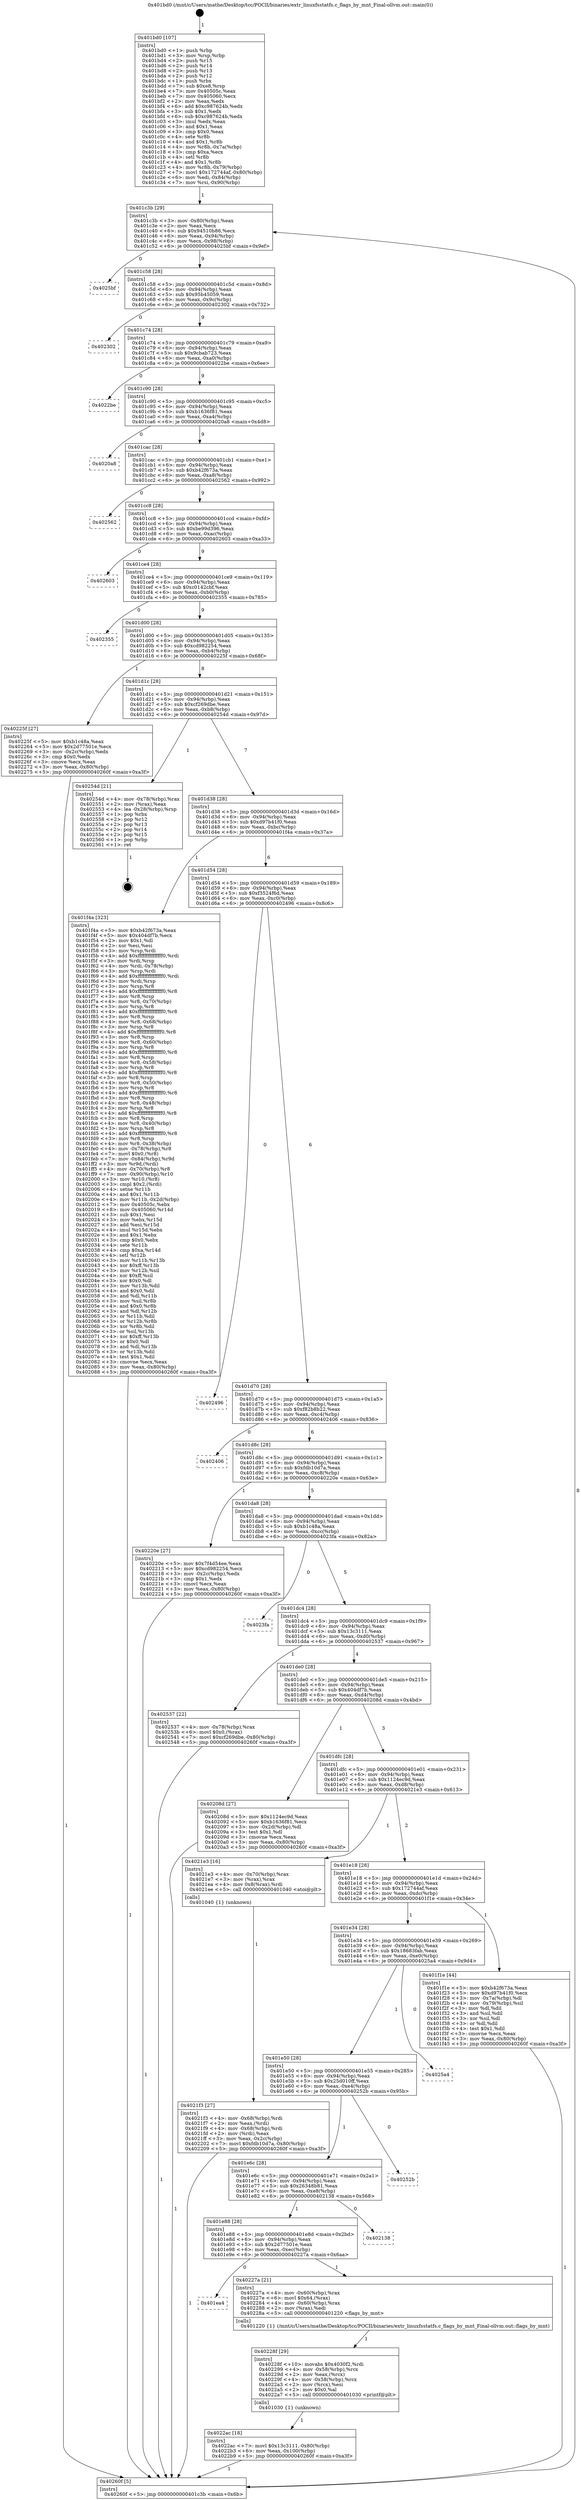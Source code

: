 digraph "0x401bd0" {
  label = "0x401bd0 (/mnt/c/Users/mathe/Desktop/tcc/POCII/binaries/extr_linuxfsstatfs.c_flags_by_mnt_Final-ollvm.out::main(0))"
  labelloc = "t"
  node[shape=record]

  Entry [label="",width=0.3,height=0.3,shape=circle,fillcolor=black,style=filled]
  "0x401c3b" [label="{
     0x401c3b [29]\l
     | [instrs]\l
     &nbsp;&nbsp;0x401c3b \<+3\>: mov -0x80(%rbp),%eax\l
     &nbsp;&nbsp;0x401c3e \<+2\>: mov %eax,%ecx\l
     &nbsp;&nbsp;0x401c40 \<+6\>: sub $0x94510b86,%ecx\l
     &nbsp;&nbsp;0x401c46 \<+6\>: mov %eax,-0x94(%rbp)\l
     &nbsp;&nbsp;0x401c4c \<+6\>: mov %ecx,-0x98(%rbp)\l
     &nbsp;&nbsp;0x401c52 \<+6\>: je 00000000004025bf \<main+0x9ef\>\l
  }"]
  "0x4025bf" [label="{
     0x4025bf\l
  }", style=dashed]
  "0x401c58" [label="{
     0x401c58 [28]\l
     | [instrs]\l
     &nbsp;&nbsp;0x401c58 \<+5\>: jmp 0000000000401c5d \<main+0x8d\>\l
     &nbsp;&nbsp;0x401c5d \<+6\>: mov -0x94(%rbp),%eax\l
     &nbsp;&nbsp;0x401c63 \<+5\>: sub $0x95b45059,%eax\l
     &nbsp;&nbsp;0x401c68 \<+6\>: mov %eax,-0x9c(%rbp)\l
     &nbsp;&nbsp;0x401c6e \<+6\>: je 0000000000402302 \<main+0x732\>\l
  }"]
  Exit [label="",width=0.3,height=0.3,shape=circle,fillcolor=black,style=filled,peripheries=2]
  "0x402302" [label="{
     0x402302\l
  }", style=dashed]
  "0x401c74" [label="{
     0x401c74 [28]\l
     | [instrs]\l
     &nbsp;&nbsp;0x401c74 \<+5\>: jmp 0000000000401c79 \<main+0xa9\>\l
     &nbsp;&nbsp;0x401c79 \<+6\>: mov -0x94(%rbp),%eax\l
     &nbsp;&nbsp;0x401c7f \<+5\>: sub $0x9cbab723,%eax\l
     &nbsp;&nbsp;0x401c84 \<+6\>: mov %eax,-0xa0(%rbp)\l
     &nbsp;&nbsp;0x401c8a \<+6\>: je 00000000004022be \<main+0x6ee\>\l
  }"]
  "0x4022ac" [label="{
     0x4022ac [18]\l
     | [instrs]\l
     &nbsp;&nbsp;0x4022ac \<+7\>: movl $0x13c3111,-0x80(%rbp)\l
     &nbsp;&nbsp;0x4022b3 \<+6\>: mov %eax,-0x100(%rbp)\l
     &nbsp;&nbsp;0x4022b9 \<+5\>: jmp 000000000040260f \<main+0xa3f\>\l
  }"]
  "0x4022be" [label="{
     0x4022be\l
  }", style=dashed]
  "0x401c90" [label="{
     0x401c90 [28]\l
     | [instrs]\l
     &nbsp;&nbsp;0x401c90 \<+5\>: jmp 0000000000401c95 \<main+0xc5\>\l
     &nbsp;&nbsp;0x401c95 \<+6\>: mov -0x94(%rbp),%eax\l
     &nbsp;&nbsp;0x401c9b \<+5\>: sub $0xb1636f81,%eax\l
     &nbsp;&nbsp;0x401ca0 \<+6\>: mov %eax,-0xa4(%rbp)\l
     &nbsp;&nbsp;0x401ca6 \<+6\>: je 00000000004020a8 \<main+0x4d8\>\l
  }"]
  "0x40228f" [label="{
     0x40228f [29]\l
     | [instrs]\l
     &nbsp;&nbsp;0x40228f \<+10\>: movabs $0x4030f2,%rdi\l
     &nbsp;&nbsp;0x402299 \<+4\>: mov -0x58(%rbp),%rcx\l
     &nbsp;&nbsp;0x40229d \<+2\>: mov %eax,(%rcx)\l
     &nbsp;&nbsp;0x40229f \<+4\>: mov -0x58(%rbp),%rcx\l
     &nbsp;&nbsp;0x4022a3 \<+2\>: mov (%rcx),%esi\l
     &nbsp;&nbsp;0x4022a5 \<+2\>: mov $0x0,%al\l
     &nbsp;&nbsp;0x4022a7 \<+5\>: call 0000000000401030 \<printf@plt\>\l
     | [calls]\l
     &nbsp;&nbsp;0x401030 \{1\} (unknown)\l
  }"]
  "0x4020a8" [label="{
     0x4020a8\l
  }", style=dashed]
  "0x401cac" [label="{
     0x401cac [28]\l
     | [instrs]\l
     &nbsp;&nbsp;0x401cac \<+5\>: jmp 0000000000401cb1 \<main+0xe1\>\l
     &nbsp;&nbsp;0x401cb1 \<+6\>: mov -0x94(%rbp),%eax\l
     &nbsp;&nbsp;0x401cb7 \<+5\>: sub $0xb42f673a,%eax\l
     &nbsp;&nbsp;0x401cbc \<+6\>: mov %eax,-0xa8(%rbp)\l
     &nbsp;&nbsp;0x401cc2 \<+6\>: je 0000000000402562 \<main+0x992\>\l
  }"]
  "0x401ea4" [label="{
     0x401ea4\l
  }", style=dashed]
  "0x402562" [label="{
     0x402562\l
  }", style=dashed]
  "0x401cc8" [label="{
     0x401cc8 [28]\l
     | [instrs]\l
     &nbsp;&nbsp;0x401cc8 \<+5\>: jmp 0000000000401ccd \<main+0xfd\>\l
     &nbsp;&nbsp;0x401ccd \<+6\>: mov -0x94(%rbp),%eax\l
     &nbsp;&nbsp;0x401cd3 \<+5\>: sub $0xbe99d396,%eax\l
     &nbsp;&nbsp;0x401cd8 \<+6\>: mov %eax,-0xac(%rbp)\l
     &nbsp;&nbsp;0x401cde \<+6\>: je 0000000000402603 \<main+0xa33\>\l
  }"]
  "0x40227a" [label="{
     0x40227a [21]\l
     | [instrs]\l
     &nbsp;&nbsp;0x40227a \<+4\>: mov -0x60(%rbp),%rax\l
     &nbsp;&nbsp;0x40227e \<+6\>: movl $0x64,(%rax)\l
     &nbsp;&nbsp;0x402284 \<+4\>: mov -0x60(%rbp),%rax\l
     &nbsp;&nbsp;0x402288 \<+2\>: mov (%rax),%edi\l
     &nbsp;&nbsp;0x40228a \<+5\>: call 0000000000401220 \<flags_by_mnt\>\l
     | [calls]\l
     &nbsp;&nbsp;0x401220 \{1\} (/mnt/c/Users/mathe/Desktop/tcc/POCII/binaries/extr_linuxfsstatfs.c_flags_by_mnt_Final-ollvm.out::flags_by_mnt)\l
  }"]
  "0x402603" [label="{
     0x402603\l
  }", style=dashed]
  "0x401ce4" [label="{
     0x401ce4 [28]\l
     | [instrs]\l
     &nbsp;&nbsp;0x401ce4 \<+5\>: jmp 0000000000401ce9 \<main+0x119\>\l
     &nbsp;&nbsp;0x401ce9 \<+6\>: mov -0x94(%rbp),%eax\l
     &nbsp;&nbsp;0x401cef \<+5\>: sub $0xc0142cbf,%eax\l
     &nbsp;&nbsp;0x401cf4 \<+6\>: mov %eax,-0xb0(%rbp)\l
     &nbsp;&nbsp;0x401cfa \<+6\>: je 0000000000402355 \<main+0x785\>\l
  }"]
  "0x401e88" [label="{
     0x401e88 [28]\l
     | [instrs]\l
     &nbsp;&nbsp;0x401e88 \<+5\>: jmp 0000000000401e8d \<main+0x2bd\>\l
     &nbsp;&nbsp;0x401e8d \<+6\>: mov -0x94(%rbp),%eax\l
     &nbsp;&nbsp;0x401e93 \<+5\>: sub $0x2d77501e,%eax\l
     &nbsp;&nbsp;0x401e98 \<+6\>: mov %eax,-0xec(%rbp)\l
     &nbsp;&nbsp;0x401e9e \<+6\>: je 000000000040227a \<main+0x6aa\>\l
  }"]
  "0x402355" [label="{
     0x402355\l
  }", style=dashed]
  "0x401d00" [label="{
     0x401d00 [28]\l
     | [instrs]\l
     &nbsp;&nbsp;0x401d00 \<+5\>: jmp 0000000000401d05 \<main+0x135\>\l
     &nbsp;&nbsp;0x401d05 \<+6\>: mov -0x94(%rbp),%eax\l
     &nbsp;&nbsp;0x401d0b \<+5\>: sub $0xcd982254,%eax\l
     &nbsp;&nbsp;0x401d10 \<+6\>: mov %eax,-0xb4(%rbp)\l
     &nbsp;&nbsp;0x401d16 \<+6\>: je 000000000040225f \<main+0x68f\>\l
  }"]
  "0x402138" [label="{
     0x402138\l
  }", style=dashed]
  "0x40225f" [label="{
     0x40225f [27]\l
     | [instrs]\l
     &nbsp;&nbsp;0x40225f \<+5\>: mov $0xb1c48a,%eax\l
     &nbsp;&nbsp;0x402264 \<+5\>: mov $0x2d77501e,%ecx\l
     &nbsp;&nbsp;0x402269 \<+3\>: mov -0x2c(%rbp),%edx\l
     &nbsp;&nbsp;0x40226c \<+3\>: cmp $0x0,%edx\l
     &nbsp;&nbsp;0x40226f \<+3\>: cmove %ecx,%eax\l
     &nbsp;&nbsp;0x402272 \<+3\>: mov %eax,-0x80(%rbp)\l
     &nbsp;&nbsp;0x402275 \<+5\>: jmp 000000000040260f \<main+0xa3f\>\l
  }"]
  "0x401d1c" [label="{
     0x401d1c [28]\l
     | [instrs]\l
     &nbsp;&nbsp;0x401d1c \<+5\>: jmp 0000000000401d21 \<main+0x151\>\l
     &nbsp;&nbsp;0x401d21 \<+6\>: mov -0x94(%rbp),%eax\l
     &nbsp;&nbsp;0x401d27 \<+5\>: sub $0xcf269dbe,%eax\l
     &nbsp;&nbsp;0x401d2c \<+6\>: mov %eax,-0xb8(%rbp)\l
     &nbsp;&nbsp;0x401d32 \<+6\>: je 000000000040254d \<main+0x97d\>\l
  }"]
  "0x401e6c" [label="{
     0x401e6c [28]\l
     | [instrs]\l
     &nbsp;&nbsp;0x401e6c \<+5\>: jmp 0000000000401e71 \<main+0x2a1\>\l
     &nbsp;&nbsp;0x401e71 \<+6\>: mov -0x94(%rbp),%eax\l
     &nbsp;&nbsp;0x401e77 \<+5\>: sub $0x26348b81,%eax\l
     &nbsp;&nbsp;0x401e7c \<+6\>: mov %eax,-0xe8(%rbp)\l
     &nbsp;&nbsp;0x401e82 \<+6\>: je 0000000000402138 \<main+0x568\>\l
  }"]
  "0x40254d" [label="{
     0x40254d [21]\l
     | [instrs]\l
     &nbsp;&nbsp;0x40254d \<+4\>: mov -0x78(%rbp),%rax\l
     &nbsp;&nbsp;0x402551 \<+2\>: mov (%rax),%eax\l
     &nbsp;&nbsp;0x402553 \<+4\>: lea -0x28(%rbp),%rsp\l
     &nbsp;&nbsp;0x402557 \<+1\>: pop %rbx\l
     &nbsp;&nbsp;0x402558 \<+2\>: pop %r12\l
     &nbsp;&nbsp;0x40255a \<+2\>: pop %r13\l
     &nbsp;&nbsp;0x40255c \<+2\>: pop %r14\l
     &nbsp;&nbsp;0x40255e \<+2\>: pop %r15\l
     &nbsp;&nbsp;0x402560 \<+1\>: pop %rbp\l
     &nbsp;&nbsp;0x402561 \<+1\>: ret\l
  }"]
  "0x401d38" [label="{
     0x401d38 [28]\l
     | [instrs]\l
     &nbsp;&nbsp;0x401d38 \<+5\>: jmp 0000000000401d3d \<main+0x16d\>\l
     &nbsp;&nbsp;0x401d3d \<+6\>: mov -0x94(%rbp),%eax\l
     &nbsp;&nbsp;0x401d43 \<+5\>: sub $0xd97b41f0,%eax\l
     &nbsp;&nbsp;0x401d48 \<+6\>: mov %eax,-0xbc(%rbp)\l
     &nbsp;&nbsp;0x401d4e \<+6\>: je 0000000000401f4a \<main+0x37a\>\l
  }"]
  "0x40252b" [label="{
     0x40252b\l
  }", style=dashed]
  "0x401f4a" [label="{
     0x401f4a [323]\l
     | [instrs]\l
     &nbsp;&nbsp;0x401f4a \<+5\>: mov $0xb42f673a,%eax\l
     &nbsp;&nbsp;0x401f4f \<+5\>: mov $0x404df7b,%ecx\l
     &nbsp;&nbsp;0x401f54 \<+2\>: mov $0x1,%dl\l
     &nbsp;&nbsp;0x401f56 \<+2\>: xor %esi,%esi\l
     &nbsp;&nbsp;0x401f58 \<+3\>: mov %rsp,%rdi\l
     &nbsp;&nbsp;0x401f5b \<+4\>: add $0xfffffffffffffff0,%rdi\l
     &nbsp;&nbsp;0x401f5f \<+3\>: mov %rdi,%rsp\l
     &nbsp;&nbsp;0x401f62 \<+4\>: mov %rdi,-0x78(%rbp)\l
     &nbsp;&nbsp;0x401f66 \<+3\>: mov %rsp,%rdi\l
     &nbsp;&nbsp;0x401f69 \<+4\>: add $0xfffffffffffffff0,%rdi\l
     &nbsp;&nbsp;0x401f6d \<+3\>: mov %rdi,%rsp\l
     &nbsp;&nbsp;0x401f70 \<+3\>: mov %rsp,%r8\l
     &nbsp;&nbsp;0x401f73 \<+4\>: add $0xfffffffffffffff0,%r8\l
     &nbsp;&nbsp;0x401f77 \<+3\>: mov %r8,%rsp\l
     &nbsp;&nbsp;0x401f7a \<+4\>: mov %r8,-0x70(%rbp)\l
     &nbsp;&nbsp;0x401f7e \<+3\>: mov %rsp,%r8\l
     &nbsp;&nbsp;0x401f81 \<+4\>: add $0xfffffffffffffff0,%r8\l
     &nbsp;&nbsp;0x401f85 \<+3\>: mov %r8,%rsp\l
     &nbsp;&nbsp;0x401f88 \<+4\>: mov %r8,-0x68(%rbp)\l
     &nbsp;&nbsp;0x401f8c \<+3\>: mov %rsp,%r8\l
     &nbsp;&nbsp;0x401f8f \<+4\>: add $0xfffffffffffffff0,%r8\l
     &nbsp;&nbsp;0x401f93 \<+3\>: mov %r8,%rsp\l
     &nbsp;&nbsp;0x401f96 \<+4\>: mov %r8,-0x60(%rbp)\l
     &nbsp;&nbsp;0x401f9a \<+3\>: mov %rsp,%r8\l
     &nbsp;&nbsp;0x401f9d \<+4\>: add $0xfffffffffffffff0,%r8\l
     &nbsp;&nbsp;0x401fa1 \<+3\>: mov %r8,%rsp\l
     &nbsp;&nbsp;0x401fa4 \<+4\>: mov %r8,-0x58(%rbp)\l
     &nbsp;&nbsp;0x401fa8 \<+3\>: mov %rsp,%r8\l
     &nbsp;&nbsp;0x401fab \<+4\>: add $0xfffffffffffffff0,%r8\l
     &nbsp;&nbsp;0x401faf \<+3\>: mov %r8,%rsp\l
     &nbsp;&nbsp;0x401fb2 \<+4\>: mov %r8,-0x50(%rbp)\l
     &nbsp;&nbsp;0x401fb6 \<+3\>: mov %rsp,%r8\l
     &nbsp;&nbsp;0x401fb9 \<+4\>: add $0xfffffffffffffff0,%r8\l
     &nbsp;&nbsp;0x401fbd \<+3\>: mov %r8,%rsp\l
     &nbsp;&nbsp;0x401fc0 \<+4\>: mov %r8,-0x48(%rbp)\l
     &nbsp;&nbsp;0x401fc4 \<+3\>: mov %rsp,%r8\l
     &nbsp;&nbsp;0x401fc7 \<+4\>: add $0xfffffffffffffff0,%r8\l
     &nbsp;&nbsp;0x401fcb \<+3\>: mov %r8,%rsp\l
     &nbsp;&nbsp;0x401fce \<+4\>: mov %r8,-0x40(%rbp)\l
     &nbsp;&nbsp;0x401fd2 \<+3\>: mov %rsp,%r8\l
     &nbsp;&nbsp;0x401fd5 \<+4\>: add $0xfffffffffffffff0,%r8\l
     &nbsp;&nbsp;0x401fd9 \<+3\>: mov %r8,%rsp\l
     &nbsp;&nbsp;0x401fdc \<+4\>: mov %r8,-0x38(%rbp)\l
     &nbsp;&nbsp;0x401fe0 \<+4\>: mov -0x78(%rbp),%r8\l
     &nbsp;&nbsp;0x401fe4 \<+7\>: movl $0x0,(%r8)\l
     &nbsp;&nbsp;0x401feb \<+7\>: mov -0x84(%rbp),%r9d\l
     &nbsp;&nbsp;0x401ff2 \<+3\>: mov %r9d,(%rdi)\l
     &nbsp;&nbsp;0x401ff5 \<+4\>: mov -0x70(%rbp),%r8\l
     &nbsp;&nbsp;0x401ff9 \<+7\>: mov -0x90(%rbp),%r10\l
     &nbsp;&nbsp;0x402000 \<+3\>: mov %r10,(%r8)\l
     &nbsp;&nbsp;0x402003 \<+3\>: cmpl $0x2,(%rdi)\l
     &nbsp;&nbsp;0x402006 \<+4\>: setne %r11b\l
     &nbsp;&nbsp;0x40200a \<+4\>: and $0x1,%r11b\l
     &nbsp;&nbsp;0x40200e \<+4\>: mov %r11b,-0x2d(%rbp)\l
     &nbsp;&nbsp;0x402012 \<+7\>: mov 0x40505c,%ebx\l
     &nbsp;&nbsp;0x402019 \<+8\>: mov 0x405060,%r14d\l
     &nbsp;&nbsp;0x402021 \<+3\>: sub $0x1,%esi\l
     &nbsp;&nbsp;0x402024 \<+3\>: mov %ebx,%r15d\l
     &nbsp;&nbsp;0x402027 \<+3\>: add %esi,%r15d\l
     &nbsp;&nbsp;0x40202a \<+4\>: imul %r15d,%ebx\l
     &nbsp;&nbsp;0x40202e \<+3\>: and $0x1,%ebx\l
     &nbsp;&nbsp;0x402031 \<+3\>: cmp $0x0,%ebx\l
     &nbsp;&nbsp;0x402034 \<+4\>: sete %r11b\l
     &nbsp;&nbsp;0x402038 \<+4\>: cmp $0xa,%r14d\l
     &nbsp;&nbsp;0x40203c \<+4\>: setl %r12b\l
     &nbsp;&nbsp;0x402040 \<+3\>: mov %r11b,%r13b\l
     &nbsp;&nbsp;0x402043 \<+4\>: xor $0xff,%r13b\l
     &nbsp;&nbsp;0x402047 \<+3\>: mov %r12b,%sil\l
     &nbsp;&nbsp;0x40204a \<+4\>: xor $0xff,%sil\l
     &nbsp;&nbsp;0x40204e \<+3\>: xor $0x0,%dl\l
     &nbsp;&nbsp;0x402051 \<+3\>: mov %r13b,%dil\l
     &nbsp;&nbsp;0x402054 \<+4\>: and $0x0,%dil\l
     &nbsp;&nbsp;0x402058 \<+3\>: and %dl,%r11b\l
     &nbsp;&nbsp;0x40205b \<+3\>: mov %sil,%r8b\l
     &nbsp;&nbsp;0x40205e \<+4\>: and $0x0,%r8b\l
     &nbsp;&nbsp;0x402062 \<+3\>: and %dl,%r12b\l
     &nbsp;&nbsp;0x402065 \<+3\>: or %r11b,%dil\l
     &nbsp;&nbsp;0x402068 \<+3\>: or %r12b,%r8b\l
     &nbsp;&nbsp;0x40206b \<+3\>: xor %r8b,%dil\l
     &nbsp;&nbsp;0x40206e \<+3\>: or %sil,%r13b\l
     &nbsp;&nbsp;0x402071 \<+4\>: xor $0xff,%r13b\l
     &nbsp;&nbsp;0x402075 \<+3\>: or $0x0,%dl\l
     &nbsp;&nbsp;0x402078 \<+3\>: and %dl,%r13b\l
     &nbsp;&nbsp;0x40207b \<+3\>: or %r13b,%dil\l
     &nbsp;&nbsp;0x40207e \<+4\>: test $0x1,%dil\l
     &nbsp;&nbsp;0x402082 \<+3\>: cmovne %ecx,%eax\l
     &nbsp;&nbsp;0x402085 \<+3\>: mov %eax,-0x80(%rbp)\l
     &nbsp;&nbsp;0x402088 \<+5\>: jmp 000000000040260f \<main+0xa3f\>\l
  }"]
  "0x401d54" [label="{
     0x401d54 [28]\l
     | [instrs]\l
     &nbsp;&nbsp;0x401d54 \<+5\>: jmp 0000000000401d59 \<main+0x189\>\l
     &nbsp;&nbsp;0x401d59 \<+6\>: mov -0x94(%rbp),%eax\l
     &nbsp;&nbsp;0x401d5f \<+5\>: sub $0xf3524f6d,%eax\l
     &nbsp;&nbsp;0x401d64 \<+6\>: mov %eax,-0xc0(%rbp)\l
     &nbsp;&nbsp;0x401d6a \<+6\>: je 0000000000402496 \<main+0x8c6\>\l
  }"]
  "0x401e50" [label="{
     0x401e50 [28]\l
     | [instrs]\l
     &nbsp;&nbsp;0x401e50 \<+5\>: jmp 0000000000401e55 \<main+0x285\>\l
     &nbsp;&nbsp;0x401e55 \<+6\>: mov -0x94(%rbp),%eax\l
     &nbsp;&nbsp;0x401e5b \<+5\>: sub $0x25d010ff,%eax\l
     &nbsp;&nbsp;0x401e60 \<+6\>: mov %eax,-0xe4(%rbp)\l
     &nbsp;&nbsp;0x401e66 \<+6\>: je 000000000040252b \<main+0x95b\>\l
  }"]
  "0x402496" [label="{
     0x402496\l
  }", style=dashed]
  "0x401d70" [label="{
     0x401d70 [28]\l
     | [instrs]\l
     &nbsp;&nbsp;0x401d70 \<+5\>: jmp 0000000000401d75 \<main+0x1a5\>\l
     &nbsp;&nbsp;0x401d75 \<+6\>: mov -0x94(%rbp),%eax\l
     &nbsp;&nbsp;0x401d7b \<+5\>: sub $0xf82b8b22,%eax\l
     &nbsp;&nbsp;0x401d80 \<+6\>: mov %eax,-0xc4(%rbp)\l
     &nbsp;&nbsp;0x401d86 \<+6\>: je 0000000000402406 \<main+0x836\>\l
  }"]
  "0x4025a4" [label="{
     0x4025a4\l
  }", style=dashed]
  "0x402406" [label="{
     0x402406\l
  }", style=dashed]
  "0x401d8c" [label="{
     0x401d8c [28]\l
     | [instrs]\l
     &nbsp;&nbsp;0x401d8c \<+5\>: jmp 0000000000401d91 \<main+0x1c1\>\l
     &nbsp;&nbsp;0x401d91 \<+6\>: mov -0x94(%rbp),%eax\l
     &nbsp;&nbsp;0x401d97 \<+5\>: sub $0xfdb10d7a,%eax\l
     &nbsp;&nbsp;0x401d9c \<+6\>: mov %eax,-0xc8(%rbp)\l
     &nbsp;&nbsp;0x401da2 \<+6\>: je 000000000040220e \<main+0x63e\>\l
  }"]
  "0x4021f3" [label="{
     0x4021f3 [27]\l
     | [instrs]\l
     &nbsp;&nbsp;0x4021f3 \<+4\>: mov -0x68(%rbp),%rdi\l
     &nbsp;&nbsp;0x4021f7 \<+2\>: mov %eax,(%rdi)\l
     &nbsp;&nbsp;0x4021f9 \<+4\>: mov -0x68(%rbp),%rdi\l
     &nbsp;&nbsp;0x4021fd \<+2\>: mov (%rdi),%eax\l
     &nbsp;&nbsp;0x4021ff \<+3\>: mov %eax,-0x2c(%rbp)\l
     &nbsp;&nbsp;0x402202 \<+7\>: movl $0xfdb10d7a,-0x80(%rbp)\l
     &nbsp;&nbsp;0x402209 \<+5\>: jmp 000000000040260f \<main+0xa3f\>\l
  }"]
  "0x40220e" [label="{
     0x40220e [27]\l
     | [instrs]\l
     &nbsp;&nbsp;0x40220e \<+5\>: mov $0x7f4d54ee,%eax\l
     &nbsp;&nbsp;0x402213 \<+5\>: mov $0xcd982254,%ecx\l
     &nbsp;&nbsp;0x402218 \<+3\>: mov -0x2c(%rbp),%edx\l
     &nbsp;&nbsp;0x40221b \<+3\>: cmp $0x1,%edx\l
     &nbsp;&nbsp;0x40221e \<+3\>: cmovl %ecx,%eax\l
     &nbsp;&nbsp;0x402221 \<+3\>: mov %eax,-0x80(%rbp)\l
     &nbsp;&nbsp;0x402224 \<+5\>: jmp 000000000040260f \<main+0xa3f\>\l
  }"]
  "0x401da8" [label="{
     0x401da8 [28]\l
     | [instrs]\l
     &nbsp;&nbsp;0x401da8 \<+5\>: jmp 0000000000401dad \<main+0x1dd\>\l
     &nbsp;&nbsp;0x401dad \<+6\>: mov -0x94(%rbp),%eax\l
     &nbsp;&nbsp;0x401db3 \<+5\>: sub $0xb1c48a,%eax\l
     &nbsp;&nbsp;0x401db8 \<+6\>: mov %eax,-0xcc(%rbp)\l
     &nbsp;&nbsp;0x401dbe \<+6\>: je 00000000004023fa \<main+0x82a\>\l
  }"]
  "0x401bd0" [label="{
     0x401bd0 [107]\l
     | [instrs]\l
     &nbsp;&nbsp;0x401bd0 \<+1\>: push %rbp\l
     &nbsp;&nbsp;0x401bd1 \<+3\>: mov %rsp,%rbp\l
     &nbsp;&nbsp;0x401bd4 \<+2\>: push %r15\l
     &nbsp;&nbsp;0x401bd6 \<+2\>: push %r14\l
     &nbsp;&nbsp;0x401bd8 \<+2\>: push %r13\l
     &nbsp;&nbsp;0x401bda \<+2\>: push %r12\l
     &nbsp;&nbsp;0x401bdc \<+1\>: push %rbx\l
     &nbsp;&nbsp;0x401bdd \<+7\>: sub $0xe8,%rsp\l
     &nbsp;&nbsp;0x401be4 \<+7\>: mov 0x40505c,%eax\l
     &nbsp;&nbsp;0x401beb \<+7\>: mov 0x405060,%ecx\l
     &nbsp;&nbsp;0x401bf2 \<+2\>: mov %eax,%edx\l
     &nbsp;&nbsp;0x401bf4 \<+6\>: add $0xc987624b,%edx\l
     &nbsp;&nbsp;0x401bfa \<+3\>: sub $0x1,%edx\l
     &nbsp;&nbsp;0x401bfd \<+6\>: sub $0xc987624b,%edx\l
     &nbsp;&nbsp;0x401c03 \<+3\>: imul %edx,%eax\l
     &nbsp;&nbsp;0x401c06 \<+3\>: and $0x1,%eax\l
     &nbsp;&nbsp;0x401c09 \<+3\>: cmp $0x0,%eax\l
     &nbsp;&nbsp;0x401c0c \<+4\>: sete %r8b\l
     &nbsp;&nbsp;0x401c10 \<+4\>: and $0x1,%r8b\l
     &nbsp;&nbsp;0x401c14 \<+4\>: mov %r8b,-0x7a(%rbp)\l
     &nbsp;&nbsp;0x401c18 \<+3\>: cmp $0xa,%ecx\l
     &nbsp;&nbsp;0x401c1b \<+4\>: setl %r8b\l
     &nbsp;&nbsp;0x401c1f \<+4\>: and $0x1,%r8b\l
     &nbsp;&nbsp;0x401c23 \<+4\>: mov %r8b,-0x79(%rbp)\l
     &nbsp;&nbsp;0x401c27 \<+7\>: movl $0x172744af,-0x80(%rbp)\l
     &nbsp;&nbsp;0x401c2e \<+6\>: mov %edi,-0x84(%rbp)\l
     &nbsp;&nbsp;0x401c34 \<+7\>: mov %rsi,-0x90(%rbp)\l
  }"]
  "0x4023fa" [label="{
     0x4023fa\l
  }", style=dashed]
  "0x401dc4" [label="{
     0x401dc4 [28]\l
     | [instrs]\l
     &nbsp;&nbsp;0x401dc4 \<+5\>: jmp 0000000000401dc9 \<main+0x1f9\>\l
     &nbsp;&nbsp;0x401dc9 \<+6\>: mov -0x94(%rbp),%eax\l
     &nbsp;&nbsp;0x401dcf \<+5\>: sub $0x13c3111,%eax\l
     &nbsp;&nbsp;0x401dd4 \<+6\>: mov %eax,-0xd0(%rbp)\l
     &nbsp;&nbsp;0x401dda \<+6\>: je 0000000000402537 \<main+0x967\>\l
  }"]
  "0x40260f" [label="{
     0x40260f [5]\l
     | [instrs]\l
     &nbsp;&nbsp;0x40260f \<+5\>: jmp 0000000000401c3b \<main+0x6b\>\l
  }"]
  "0x402537" [label="{
     0x402537 [22]\l
     | [instrs]\l
     &nbsp;&nbsp;0x402537 \<+4\>: mov -0x78(%rbp),%rax\l
     &nbsp;&nbsp;0x40253b \<+6\>: movl $0x0,(%rax)\l
     &nbsp;&nbsp;0x402541 \<+7\>: movl $0xcf269dbe,-0x80(%rbp)\l
     &nbsp;&nbsp;0x402548 \<+5\>: jmp 000000000040260f \<main+0xa3f\>\l
  }"]
  "0x401de0" [label="{
     0x401de0 [28]\l
     | [instrs]\l
     &nbsp;&nbsp;0x401de0 \<+5\>: jmp 0000000000401de5 \<main+0x215\>\l
     &nbsp;&nbsp;0x401de5 \<+6\>: mov -0x94(%rbp),%eax\l
     &nbsp;&nbsp;0x401deb \<+5\>: sub $0x404df7b,%eax\l
     &nbsp;&nbsp;0x401df0 \<+6\>: mov %eax,-0xd4(%rbp)\l
     &nbsp;&nbsp;0x401df6 \<+6\>: je 000000000040208d \<main+0x4bd\>\l
  }"]
  "0x401e34" [label="{
     0x401e34 [28]\l
     | [instrs]\l
     &nbsp;&nbsp;0x401e34 \<+5\>: jmp 0000000000401e39 \<main+0x269\>\l
     &nbsp;&nbsp;0x401e39 \<+6\>: mov -0x94(%rbp),%eax\l
     &nbsp;&nbsp;0x401e3f \<+5\>: sub $0x18683fab,%eax\l
     &nbsp;&nbsp;0x401e44 \<+6\>: mov %eax,-0xe0(%rbp)\l
     &nbsp;&nbsp;0x401e4a \<+6\>: je 00000000004025a4 \<main+0x9d4\>\l
  }"]
  "0x40208d" [label="{
     0x40208d [27]\l
     | [instrs]\l
     &nbsp;&nbsp;0x40208d \<+5\>: mov $0x1124ec9d,%eax\l
     &nbsp;&nbsp;0x402092 \<+5\>: mov $0xb1636f81,%ecx\l
     &nbsp;&nbsp;0x402097 \<+3\>: mov -0x2d(%rbp),%dl\l
     &nbsp;&nbsp;0x40209a \<+3\>: test $0x1,%dl\l
     &nbsp;&nbsp;0x40209d \<+3\>: cmovne %ecx,%eax\l
     &nbsp;&nbsp;0x4020a0 \<+3\>: mov %eax,-0x80(%rbp)\l
     &nbsp;&nbsp;0x4020a3 \<+5\>: jmp 000000000040260f \<main+0xa3f\>\l
  }"]
  "0x401dfc" [label="{
     0x401dfc [28]\l
     | [instrs]\l
     &nbsp;&nbsp;0x401dfc \<+5\>: jmp 0000000000401e01 \<main+0x231\>\l
     &nbsp;&nbsp;0x401e01 \<+6\>: mov -0x94(%rbp),%eax\l
     &nbsp;&nbsp;0x401e07 \<+5\>: sub $0x1124ec9d,%eax\l
     &nbsp;&nbsp;0x401e0c \<+6\>: mov %eax,-0xd8(%rbp)\l
     &nbsp;&nbsp;0x401e12 \<+6\>: je 00000000004021e3 \<main+0x613\>\l
  }"]
  "0x401f1e" [label="{
     0x401f1e [44]\l
     | [instrs]\l
     &nbsp;&nbsp;0x401f1e \<+5\>: mov $0xb42f673a,%eax\l
     &nbsp;&nbsp;0x401f23 \<+5\>: mov $0xd97b41f0,%ecx\l
     &nbsp;&nbsp;0x401f28 \<+3\>: mov -0x7a(%rbp),%dl\l
     &nbsp;&nbsp;0x401f2b \<+4\>: mov -0x79(%rbp),%sil\l
     &nbsp;&nbsp;0x401f2f \<+3\>: mov %dl,%dil\l
     &nbsp;&nbsp;0x401f32 \<+3\>: and %sil,%dil\l
     &nbsp;&nbsp;0x401f35 \<+3\>: xor %sil,%dl\l
     &nbsp;&nbsp;0x401f38 \<+3\>: or %dl,%dil\l
     &nbsp;&nbsp;0x401f3b \<+4\>: test $0x1,%dil\l
     &nbsp;&nbsp;0x401f3f \<+3\>: cmovne %ecx,%eax\l
     &nbsp;&nbsp;0x401f42 \<+3\>: mov %eax,-0x80(%rbp)\l
     &nbsp;&nbsp;0x401f45 \<+5\>: jmp 000000000040260f \<main+0xa3f\>\l
  }"]
  "0x4021e3" [label="{
     0x4021e3 [16]\l
     | [instrs]\l
     &nbsp;&nbsp;0x4021e3 \<+4\>: mov -0x70(%rbp),%rax\l
     &nbsp;&nbsp;0x4021e7 \<+3\>: mov (%rax),%rax\l
     &nbsp;&nbsp;0x4021ea \<+4\>: mov 0x8(%rax),%rdi\l
     &nbsp;&nbsp;0x4021ee \<+5\>: call 0000000000401040 \<atoi@plt\>\l
     | [calls]\l
     &nbsp;&nbsp;0x401040 \{1\} (unknown)\l
  }"]
  "0x401e18" [label="{
     0x401e18 [28]\l
     | [instrs]\l
     &nbsp;&nbsp;0x401e18 \<+5\>: jmp 0000000000401e1d \<main+0x24d\>\l
     &nbsp;&nbsp;0x401e1d \<+6\>: mov -0x94(%rbp),%eax\l
     &nbsp;&nbsp;0x401e23 \<+5\>: sub $0x172744af,%eax\l
     &nbsp;&nbsp;0x401e28 \<+6\>: mov %eax,-0xdc(%rbp)\l
     &nbsp;&nbsp;0x401e2e \<+6\>: je 0000000000401f1e \<main+0x34e\>\l
  }"]
  Entry -> "0x401bd0" [label=" 1"]
  "0x401c3b" -> "0x4025bf" [label=" 0"]
  "0x401c3b" -> "0x401c58" [label=" 9"]
  "0x40254d" -> Exit [label=" 1"]
  "0x401c58" -> "0x402302" [label=" 0"]
  "0x401c58" -> "0x401c74" [label=" 9"]
  "0x402537" -> "0x40260f" [label=" 1"]
  "0x401c74" -> "0x4022be" [label=" 0"]
  "0x401c74" -> "0x401c90" [label=" 9"]
  "0x4022ac" -> "0x40260f" [label=" 1"]
  "0x401c90" -> "0x4020a8" [label=" 0"]
  "0x401c90" -> "0x401cac" [label=" 9"]
  "0x40228f" -> "0x4022ac" [label=" 1"]
  "0x401cac" -> "0x402562" [label=" 0"]
  "0x401cac" -> "0x401cc8" [label=" 9"]
  "0x40227a" -> "0x40228f" [label=" 1"]
  "0x401cc8" -> "0x402603" [label=" 0"]
  "0x401cc8" -> "0x401ce4" [label=" 9"]
  "0x401e88" -> "0x401ea4" [label=" 0"]
  "0x401ce4" -> "0x402355" [label=" 0"]
  "0x401ce4" -> "0x401d00" [label=" 9"]
  "0x401e88" -> "0x40227a" [label=" 1"]
  "0x401d00" -> "0x40225f" [label=" 1"]
  "0x401d00" -> "0x401d1c" [label=" 8"]
  "0x401e6c" -> "0x401e88" [label=" 1"]
  "0x401d1c" -> "0x40254d" [label=" 1"]
  "0x401d1c" -> "0x401d38" [label=" 7"]
  "0x401e6c" -> "0x402138" [label=" 0"]
  "0x401d38" -> "0x401f4a" [label=" 1"]
  "0x401d38" -> "0x401d54" [label=" 6"]
  "0x401e50" -> "0x401e6c" [label=" 1"]
  "0x401d54" -> "0x402496" [label=" 0"]
  "0x401d54" -> "0x401d70" [label=" 6"]
  "0x401e50" -> "0x40252b" [label=" 0"]
  "0x401d70" -> "0x402406" [label=" 0"]
  "0x401d70" -> "0x401d8c" [label=" 6"]
  "0x401e34" -> "0x401e50" [label=" 1"]
  "0x401d8c" -> "0x40220e" [label=" 1"]
  "0x401d8c" -> "0x401da8" [label=" 5"]
  "0x401e34" -> "0x4025a4" [label=" 0"]
  "0x401da8" -> "0x4023fa" [label=" 0"]
  "0x401da8" -> "0x401dc4" [label=" 5"]
  "0x40220e" -> "0x40260f" [label=" 1"]
  "0x401dc4" -> "0x402537" [label=" 1"]
  "0x401dc4" -> "0x401de0" [label=" 4"]
  "0x4021f3" -> "0x40260f" [label=" 1"]
  "0x401de0" -> "0x40208d" [label=" 1"]
  "0x401de0" -> "0x401dfc" [label=" 3"]
  "0x4021e3" -> "0x4021f3" [label=" 1"]
  "0x401dfc" -> "0x4021e3" [label=" 1"]
  "0x401dfc" -> "0x401e18" [label=" 2"]
  "0x40208d" -> "0x40260f" [label=" 1"]
  "0x401e18" -> "0x401f1e" [label=" 1"]
  "0x401e18" -> "0x401e34" [label=" 1"]
  "0x401f1e" -> "0x40260f" [label=" 1"]
  "0x401bd0" -> "0x401c3b" [label=" 1"]
  "0x40260f" -> "0x401c3b" [label=" 8"]
  "0x40225f" -> "0x40260f" [label=" 1"]
  "0x401f4a" -> "0x40260f" [label=" 1"]
}
